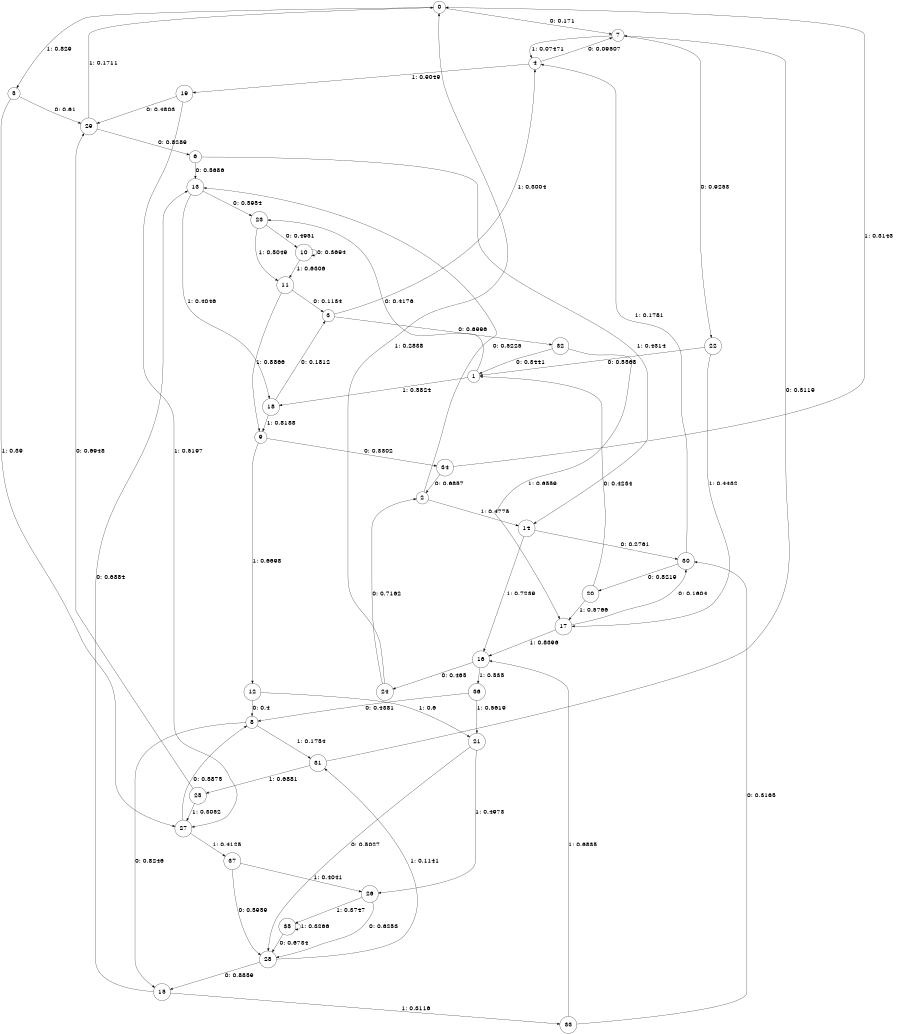 digraph "ch21concat_phase3_L6" {
size = "6,8.5";
ratio = "fill";
node [shape = circle];
node [fontsize = 24];
edge [fontsize = 24];
0 -> 7 [label = "0: 0.171    "];
0 -> 5 [label = "1: 0.829    "];
1 -> 23 [label = "0: 0.4176   "];
1 -> 18 [label = "1: 0.5824   "];
2 -> 13 [label = "0: 0.5225   "];
2 -> 14 [label = "1: 0.4775   "];
3 -> 32 [label = "0: 0.6996   "];
3 -> 4 [label = "1: 0.3004   "];
4 -> 7 [label = "0: 0.09507  "];
4 -> 19 [label = "1: 0.9049   "];
5 -> 29 [label = "0: 0.61     "];
5 -> 27 [label = "1: 0.39     "];
6 -> 13 [label = "0: 0.5686   "];
6 -> 14 [label = "1: 0.4314   "];
7 -> 22 [label = "0: 0.9253   "];
7 -> 4 [label = "1: 0.07471  "];
8 -> 15 [label = "0: 0.8246   "];
8 -> 31 [label = "1: 0.1754   "];
9 -> 34 [label = "0: 0.3302   "];
9 -> 12 [label = "1: 0.6698   "];
10 -> 10 [label = "0: 0.3694   "];
10 -> 11 [label = "1: 0.6306   "];
11 -> 3 [label = "0: 0.1134   "];
11 -> 9 [label = "1: 0.8866   "];
12 -> 8 [label = "0: 0.4      "];
12 -> 21 [label = "1: 0.6      "];
13 -> 23 [label = "0: 0.5954   "];
13 -> 18 [label = "1: 0.4046   "];
14 -> 30 [label = "0: 0.2761   "];
14 -> 16 [label = "1: 0.7239   "];
15 -> 13 [label = "0: 0.6884   "];
15 -> 33 [label = "1: 0.3116   "];
16 -> 24 [label = "0: 0.465    "];
16 -> 36 [label = "1: 0.535    "];
17 -> 30 [label = "0: 0.1604   "];
17 -> 16 [label = "1: 0.8396   "];
18 -> 3 [label = "0: 0.1812   "];
18 -> 9 [label = "1: 0.8188   "];
19 -> 29 [label = "0: 0.4803   "];
19 -> 27 [label = "1: 0.5197   "];
20 -> 1 [label = "0: 0.4234   "];
20 -> 17 [label = "1: 0.5766   "];
21 -> 28 [label = "0: 0.5027   "];
21 -> 26 [label = "1: 0.4973   "];
22 -> 1 [label = "0: 0.5568   "];
22 -> 17 [label = "1: 0.4432   "];
23 -> 10 [label = "0: 0.4951   "];
23 -> 11 [label = "1: 0.5049   "];
24 -> 2 [label = "0: 0.7162   "];
24 -> 0 [label = "1: 0.2838   "];
25 -> 29 [label = "0: 0.6948   "];
25 -> 27 [label = "1: 0.3052   "];
26 -> 28 [label = "0: 0.6253   "];
26 -> 35 [label = "1: 0.3747   "];
27 -> 8 [label = "0: 0.5875   "];
27 -> 37 [label = "1: 0.4125   "];
28 -> 15 [label = "0: 0.8859   "];
28 -> 31 [label = "1: 0.1141   "];
29 -> 6 [label = "0: 0.8289   "];
29 -> 0 [label = "1: 0.1711   "];
30 -> 20 [label = "0: 0.8219   "];
30 -> 4 [label = "1: 0.1781   "];
31 -> 7 [label = "0: 0.3119   "];
31 -> 25 [label = "1: 0.6881   "];
32 -> 1 [label = "0: 0.3441   "];
32 -> 17 [label = "1: 0.6559   "];
33 -> 30 [label = "0: 0.3165   "];
33 -> 16 [label = "1: 0.6835   "];
34 -> 2 [label = "0: 0.6857   "];
34 -> 0 [label = "1: 0.3143   "];
35 -> 28 [label = "0: 0.6734   "];
35 -> 35 [label = "1: 0.3266   "];
36 -> 8 [label = "0: 0.4381   "];
36 -> 21 [label = "1: 0.5619   "];
37 -> 28 [label = "0: 0.5959   "];
37 -> 26 [label = "1: 0.4041   "];
}